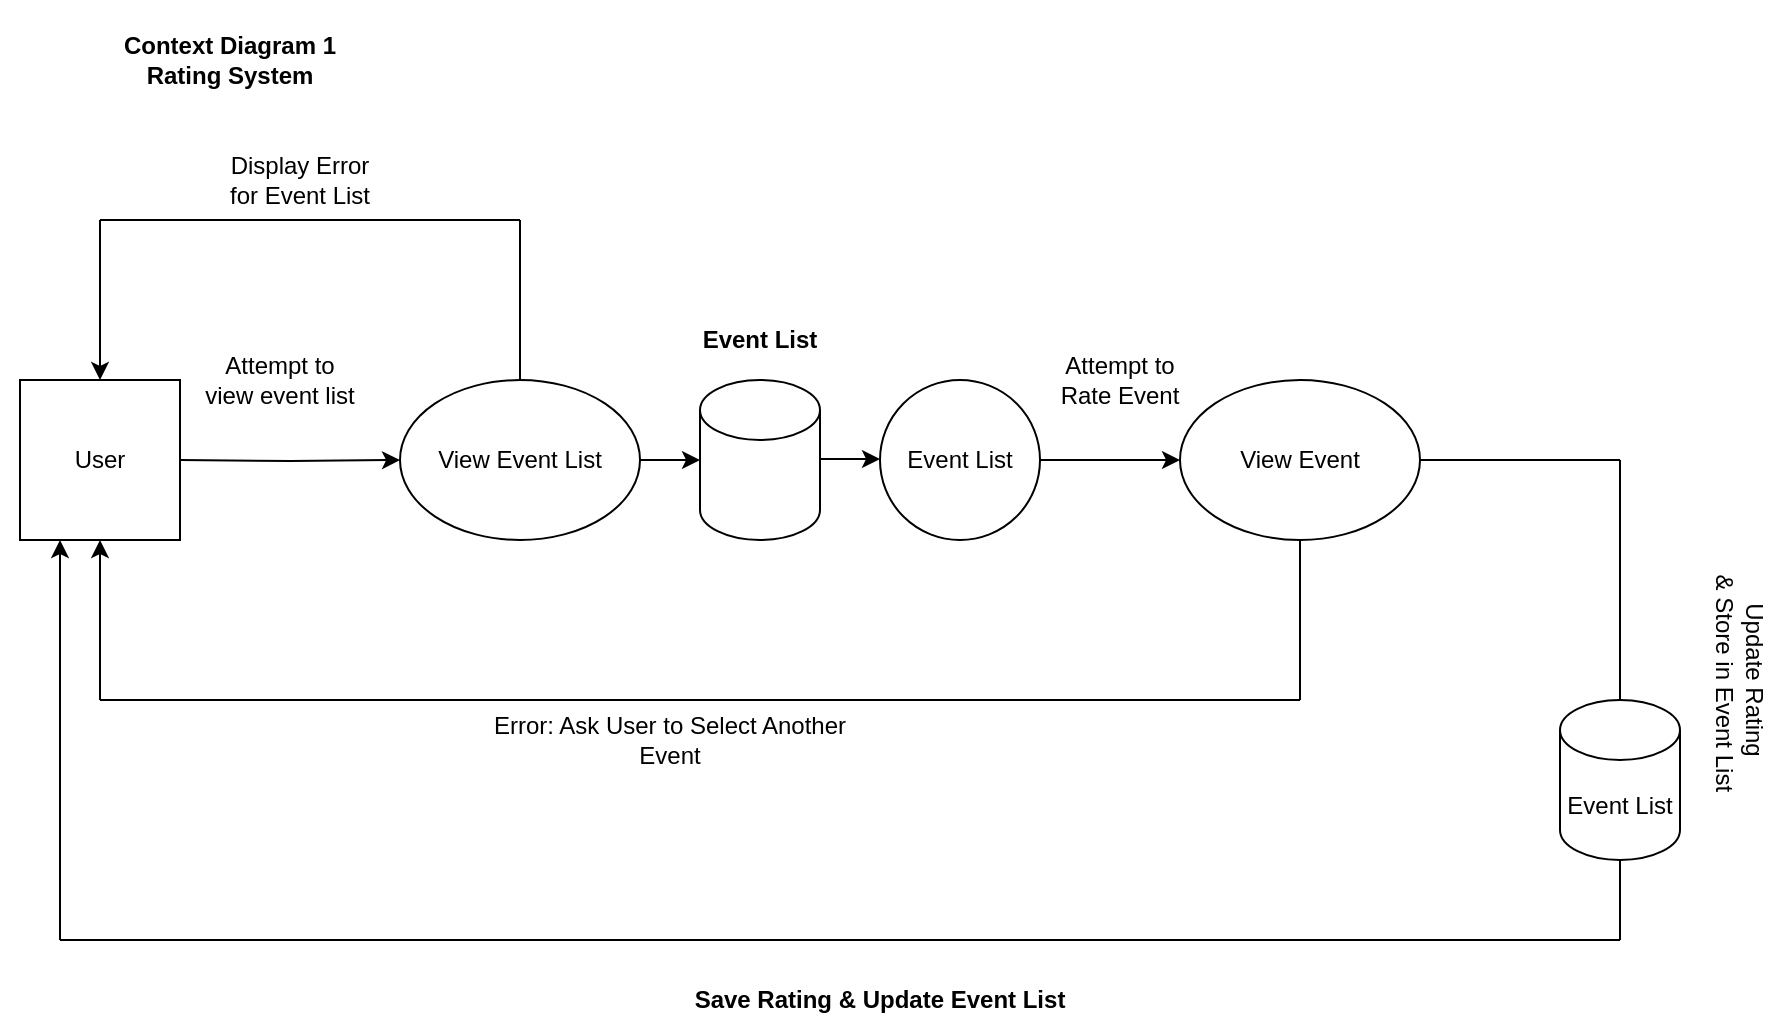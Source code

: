 <mxfile version="14.6.10" type="google"><diagram id="ywrQVm4mE0RX2wczjL58" name="Page-1"><mxGraphModel dx="2272" dy="762" grid="1" gridSize="10" guides="1" tooltips="1" connect="1" arrows="1" fold="1" page="1" pageScale="1" pageWidth="850" pageHeight="1100" math="0" shadow="0"><root><mxCell id="0"/><mxCell id="1" parent="0"/><mxCell id="i4kvzwUJISF2cwe-DrLx-1" value="&lt;b&gt;Context Diagram 1&lt;br&gt;Rating System&lt;br&gt;&lt;/b&gt;" style="text;html=1;strokeColor=none;fillColor=none;align=center;verticalAlign=middle;whiteSpace=wrap;rounded=0;" parent="1" vertex="1"><mxGeometry x="-850" y="10" width="230" height="60" as="geometry"/></mxCell><mxCell id="i4kvzwUJISF2cwe-DrLx-4" style="edgeStyle=orthogonalEdgeStyle;rounded=0;orthogonalLoop=1;jettySize=auto;html=1;exitX=1;exitY=0.5;exitDx=0;exitDy=0;entryX=0;entryY=0.5;entryDx=0;entryDy=0;" parent="1" target="i4kvzwUJISF2cwe-DrLx-3" edge="1"><mxGeometry relative="1" as="geometry"><mxPoint x="-760" y="240" as="sourcePoint"/></mxGeometry></mxCell><mxCell id="i4kvzwUJISF2cwe-DrLx-2" value="User" style="whiteSpace=wrap;html=1;aspect=fixed;" parent="1" vertex="1"><mxGeometry x="-840" y="200" width="80" height="80" as="geometry"/></mxCell><mxCell id="i4kvzwUJISF2cwe-DrLx-6" style="edgeStyle=orthogonalEdgeStyle;rounded=0;orthogonalLoop=1;jettySize=auto;html=1;exitX=1;exitY=0.5;exitDx=0;exitDy=0;entryX=0;entryY=0.5;entryDx=0;entryDy=0;" parent="1" source="i4kvzwUJISF2cwe-DrLx-3" edge="1"><mxGeometry relative="1" as="geometry"><mxPoint x="-500" y="240" as="targetPoint"/></mxGeometry></mxCell><mxCell id="i4kvzwUJISF2cwe-DrLx-3" value="View Event List" style="ellipse;whiteSpace=wrap;html=1;" parent="1" vertex="1"><mxGeometry x="-650" y="200" width="120" height="80" as="geometry"/></mxCell><mxCell id="i4kvzwUJISF2cwe-DrLx-10" value="" style="endArrow=classic;html=1;entryX=0.5;entryY=0;entryDx=0;entryDy=0;" parent="1" edge="1"><mxGeometry width="50" height="50" relative="1" as="geometry"><mxPoint x="-800" y="120" as="sourcePoint"/><mxPoint x="-800" y="200" as="targetPoint"/></mxGeometry></mxCell><mxCell id="i4kvzwUJISF2cwe-DrLx-11" value="" style="endArrow=none;html=1;" parent="1" edge="1"><mxGeometry width="50" height="50" relative="1" as="geometry"><mxPoint x="-820" y="480" as="sourcePoint"/><mxPoint x="-40" y="480" as="targetPoint"/></mxGeometry></mxCell><mxCell id="i4kvzwUJISF2cwe-DrLx-13" value="" style="endArrow=classic;html=1;entryX=0.5;entryY=1;entryDx=0;entryDy=0;" parent="1" edge="1"><mxGeometry width="50" height="50" relative="1" as="geometry"><mxPoint x="-800" y="360" as="sourcePoint"/><mxPoint x="-800" y="280" as="targetPoint"/></mxGeometry></mxCell><mxCell id="i4kvzwUJISF2cwe-DrLx-15" value="&lt;b&gt;Save Rating &amp;amp; Update Event List&lt;/b&gt;" style="text;html=1;strokeColor=none;fillColor=none;align=center;verticalAlign=middle;whiteSpace=wrap;rounded=0;" parent="1" vertex="1"><mxGeometry x="-520" y="500" width="220" height="20" as="geometry"/></mxCell><mxCell id="tXAQbyS19MfzjWyhFXbT-2" value="" style="endArrow=classic;html=1;exitX=1;exitY=0.5;exitDx=0;exitDy=0;entryX=0;entryY=0.5;entryDx=0;entryDy=0;" parent="1" edge="1"><mxGeometry width="50" height="50" relative="1" as="geometry"><mxPoint x="-440" y="239.5" as="sourcePoint"/><mxPoint x="-410" y="239.5" as="targetPoint"/><Array as="points"/></mxGeometry></mxCell><mxCell id="tXAQbyS19MfzjWyhFXbT-6" value="Event List" style="ellipse;whiteSpace=wrap;html=1;aspect=fixed;" parent="1" vertex="1"><mxGeometry x="-410" y="200" width="80" height="80" as="geometry"/></mxCell><mxCell id="tXAQbyS19MfzjWyhFXbT-7" value="View Event" style="ellipse;whiteSpace=wrap;html=1;" parent="1" vertex="1"><mxGeometry x="-260" y="200" width="120" height="80" as="geometry"/></mxCell><mxCell id="tXAQbyS19MfzjWyhFXbT-8" value="" style="endArrow=classic;html=1;entryX=0;entryY=0.5;entryDx=0;entryDy=0;exitX=1;exitY=0.5;exitDx=0;exitDy=0;" parent="1" source="tXAQbyS19MfzjWyhFXbT-6" target="tXAQbyS19MfzjWyhFXbT-7" edge="1"><mxGeometry width="50" height="50" relative="1" as="geometry"><mxPoint x="-500" y="320" as="sourcePoint"/><mxPoint x="-450" y="270" as="targetPoint"/></mxGeometry></mxCell><mxCell id="tXAQbyS19MfzjWyhFXbT-12" value="Attempt to view event list" style="text;html=1;strokeColor=none;fillColor=none;align=center;verticalAlign=middle;whiteSpace=wrap;rounded=0;" parent="1" vertex="1"><mxGeometry x="-750" y="190" width="80" height="20" as="geometry"/></mxCell><mxCell id="tXAQbyS19MfzjWyhFXbT-13" value="" style="shape=cylinder3;whiteSpace=wrap;html=1;boundedLbl=1;backgroundOutline=1;size=15;" parent="1" vertex="1"><mxGeometry x="-500" y="200" width="60" height="80" as="geometry"/></mxCell><mxCell id="tXAQbyS19MfzjWyhFXbT-14" value="&lt;b&gt;Event List&lt;/b&gt;" style="text;html=1;strokeColor=none;fillColor=none;align=center;verticalAlign=middle;whiteSpace=wrap;rounded=0;" parent="1" vertex="1"><mxGeometry x="-510" y="170" width="80" height="20" as="geometry"/></mxCell><mxCell id="tXAQbyS19MfzjWyhFXbT-18" value="Attempt to Rate Event" style="text;html=1;strokeColor=none;fillColor=none;align=center;verticalAlign=middle;whiteSpace=wrap;rounded=0;" parent="1" vertex="1"><mxGeometry x="-330" y="190" width="80" height="20" as="geometry"/></mxCell><mxCell id="tXAQbyS19MfzjWyhFXbT-19" style="edgeStyle=orthogonalEdgeStyle;rounded=0;orthogonalLoop=1;jettySize=auto;html=1;exitX=0.5;exitY=1;exitDx=0;exitDy=0;" parent="1" source="i4kvzwUJISF2cwe-DrLx-2" target="i4kvzwUJISF2cwe-DrLx-2" edge="1"><mxGeometry relative="1" as="geometry"/></mxCell><mxCell id="tXAQbyS19MfzjWyhFXbT-23" value="" style="endArrow=none;html=1;" parent="1" edge="1"><mxGeometry width="50" height="50" relative="1" as="geometry"><mxPoint x="-40" y="360" as="sourcePoint"/><mxPoint x="-40" y="240" as="targetPoint"/></mxGeometry></mxCell><mxCell id="tXAQbyS19MfzjWyhFXbT-24" value="Event List" style="shape=cylinder3;whiteSpace=wrap;html=1;boundedLbl=1;backgroundOutline=1;size=15;" parent="1" vertex="1"><mxGeometry x="-70" y="360" width="60" height="80" as="geometry"/></mxCell><mxCell id="tXAQbyS19MfzjWyhFXbT-25" value="" style="endArrow=none;html=1;" parent="1" edge="1"><mxGeometry width="50" height="50" relative="1" as="geometry"><mxPoint x="-800" y="120" as="sourcePoint"/><mxPoint x="-590" y="120" as="targetPoint"/></mxGeometry></mxCell><mxCell id="tXAQbyS19MfzjWyhFXbT-27" value="" style="endArrow=none;html=1;" parent="1" source="i4kvzwUJISF2cwe-DrLx-3" edge="1"><mxGeometry width="50" height="50" relative="1" as="geometry"><mxPoint x="-450" y="300" as="sourcePoint"/><mxPoint x="-590" y="120" as="targetPoint"/></mxGeometry></mxCell><mxCell id="tXAQbyS19MfzjWyhFXbT-28" value="" style="endArrow=none;html=1;" parent="1" edge="1"><mxGeometry width="50" height="50" relative="1" as="geometry"><mxPoint x="-800" y="360" as="sourcePoint"/><mxPoint x="-200" y="360" as="targetPoint"/></mxGeometry></mxCell><mxCell id="tXAQbyS19MfzjWyhFXbT-29" value="" style="endArrow=none;html=1;entryX=0.5;entryY=1;entryDx=0;entryDy=0;" parent="1" target="tXAQbyS19MfzjWyhFXbT-7" edge="1"><mxGeometry width="50" height="50" relative="1" as="geometry"><mxPoint x="-200" y="360" as="sourcePoint"/><mxPoint x="-400" y="250" as="targetPoint"/></mxGeometry></mxCell><mxCell id="tXAQbyS19MfzjWyhFXbT-30" value="" style="endArrow=classic;html=1;entryX=0.25;entryY=1;entryDx=0;entryDy=0;" parent="1" target="i4kvzwUJISF2cwe-DrLx-2" edge="1"><mxGeometry width="50" height="50" relative="1" as="geometry"><mxPoint x="-820" y="480" as="sourcePoint"/><mxPoint x="-400" y="250" as="targetPoint"/></mxGeometry></mxCell><mxCell id="tXAQbyS19MfzjWyhFXbT-31" value="" style="endArrow=none;html=1;entryX=0.5;entryY=1;entryDx=0;entryDy=0;entryPerimeter=0;" parent="1" target="tXAQbyS19MfzjWyhFXbT-24" edge="1"><mxGeometry width="50" height="50" relative="1" as="geometry"><mxPoint x="-40" y="480" as="sourcePoint"/><mxPoint x="-400" y="250" as="targetPoint"/></mxGeometry></mxCell><mxCell id="tXAQbyS19MfzjWyhFXbT-32" value="Update Rating&lt;br&gt;&amp;nbsp;&amp;amp; Store in Event List" style="text;html=1;strokeColor=none;fillColor=none;align=center;verticalAlign=middle;whiteSpace=wrap;rounded=0;rotation=90;" parent="1" vertex="1"><mxGeometry x="-70" y="340" width="180" height="20" as="geometry"/></mxCell><mxCell id="tXAQbyS19MfzjWyhFXbT-33" value="Display Error for Event List" style="text;html=1;strokeColor=none;fillColor=none;align=center;verticalAlign=middle;whiteSpace=wrap;rounded=0;" parent="1" vertex="1"><mxGeometry x="-740" y="90" width="80" height="20" as="geometry"/></mxCell><mxCell id="tXAQbyS19MfzjWyhFXbT-34" value="Error: Ask User to Select Another Event" style="text;html=1;strokeColor=none;fillColor=none;align=center;verticalAlign=middle;whiteSpace=wrap;rounded=0;" parent="1" vertex="1"><mxGeometry x="-620" y="370" width="210" height="20" as="geometry"/></mxCell><mxCell id="g0iIbFFW4Ov0VK_xuyD9-1" value="" style="endArrow=none;html=1;entryX=1;entryY=0.5;entryDx=0;entryDy=0;" edge="1" parent="1" target="tXAQbyS19MfzjWyhFXbT-7"><mxGeometry width="50" height="50" relative="1" as="geometry"><mxPoint x="-40" y="240" as="sourcePoint"/><mxPoint x="-30" y="250" as="targetPoint"/></mxGeometry></mxCell></root></mxGraphModel></diagram></mxfile>